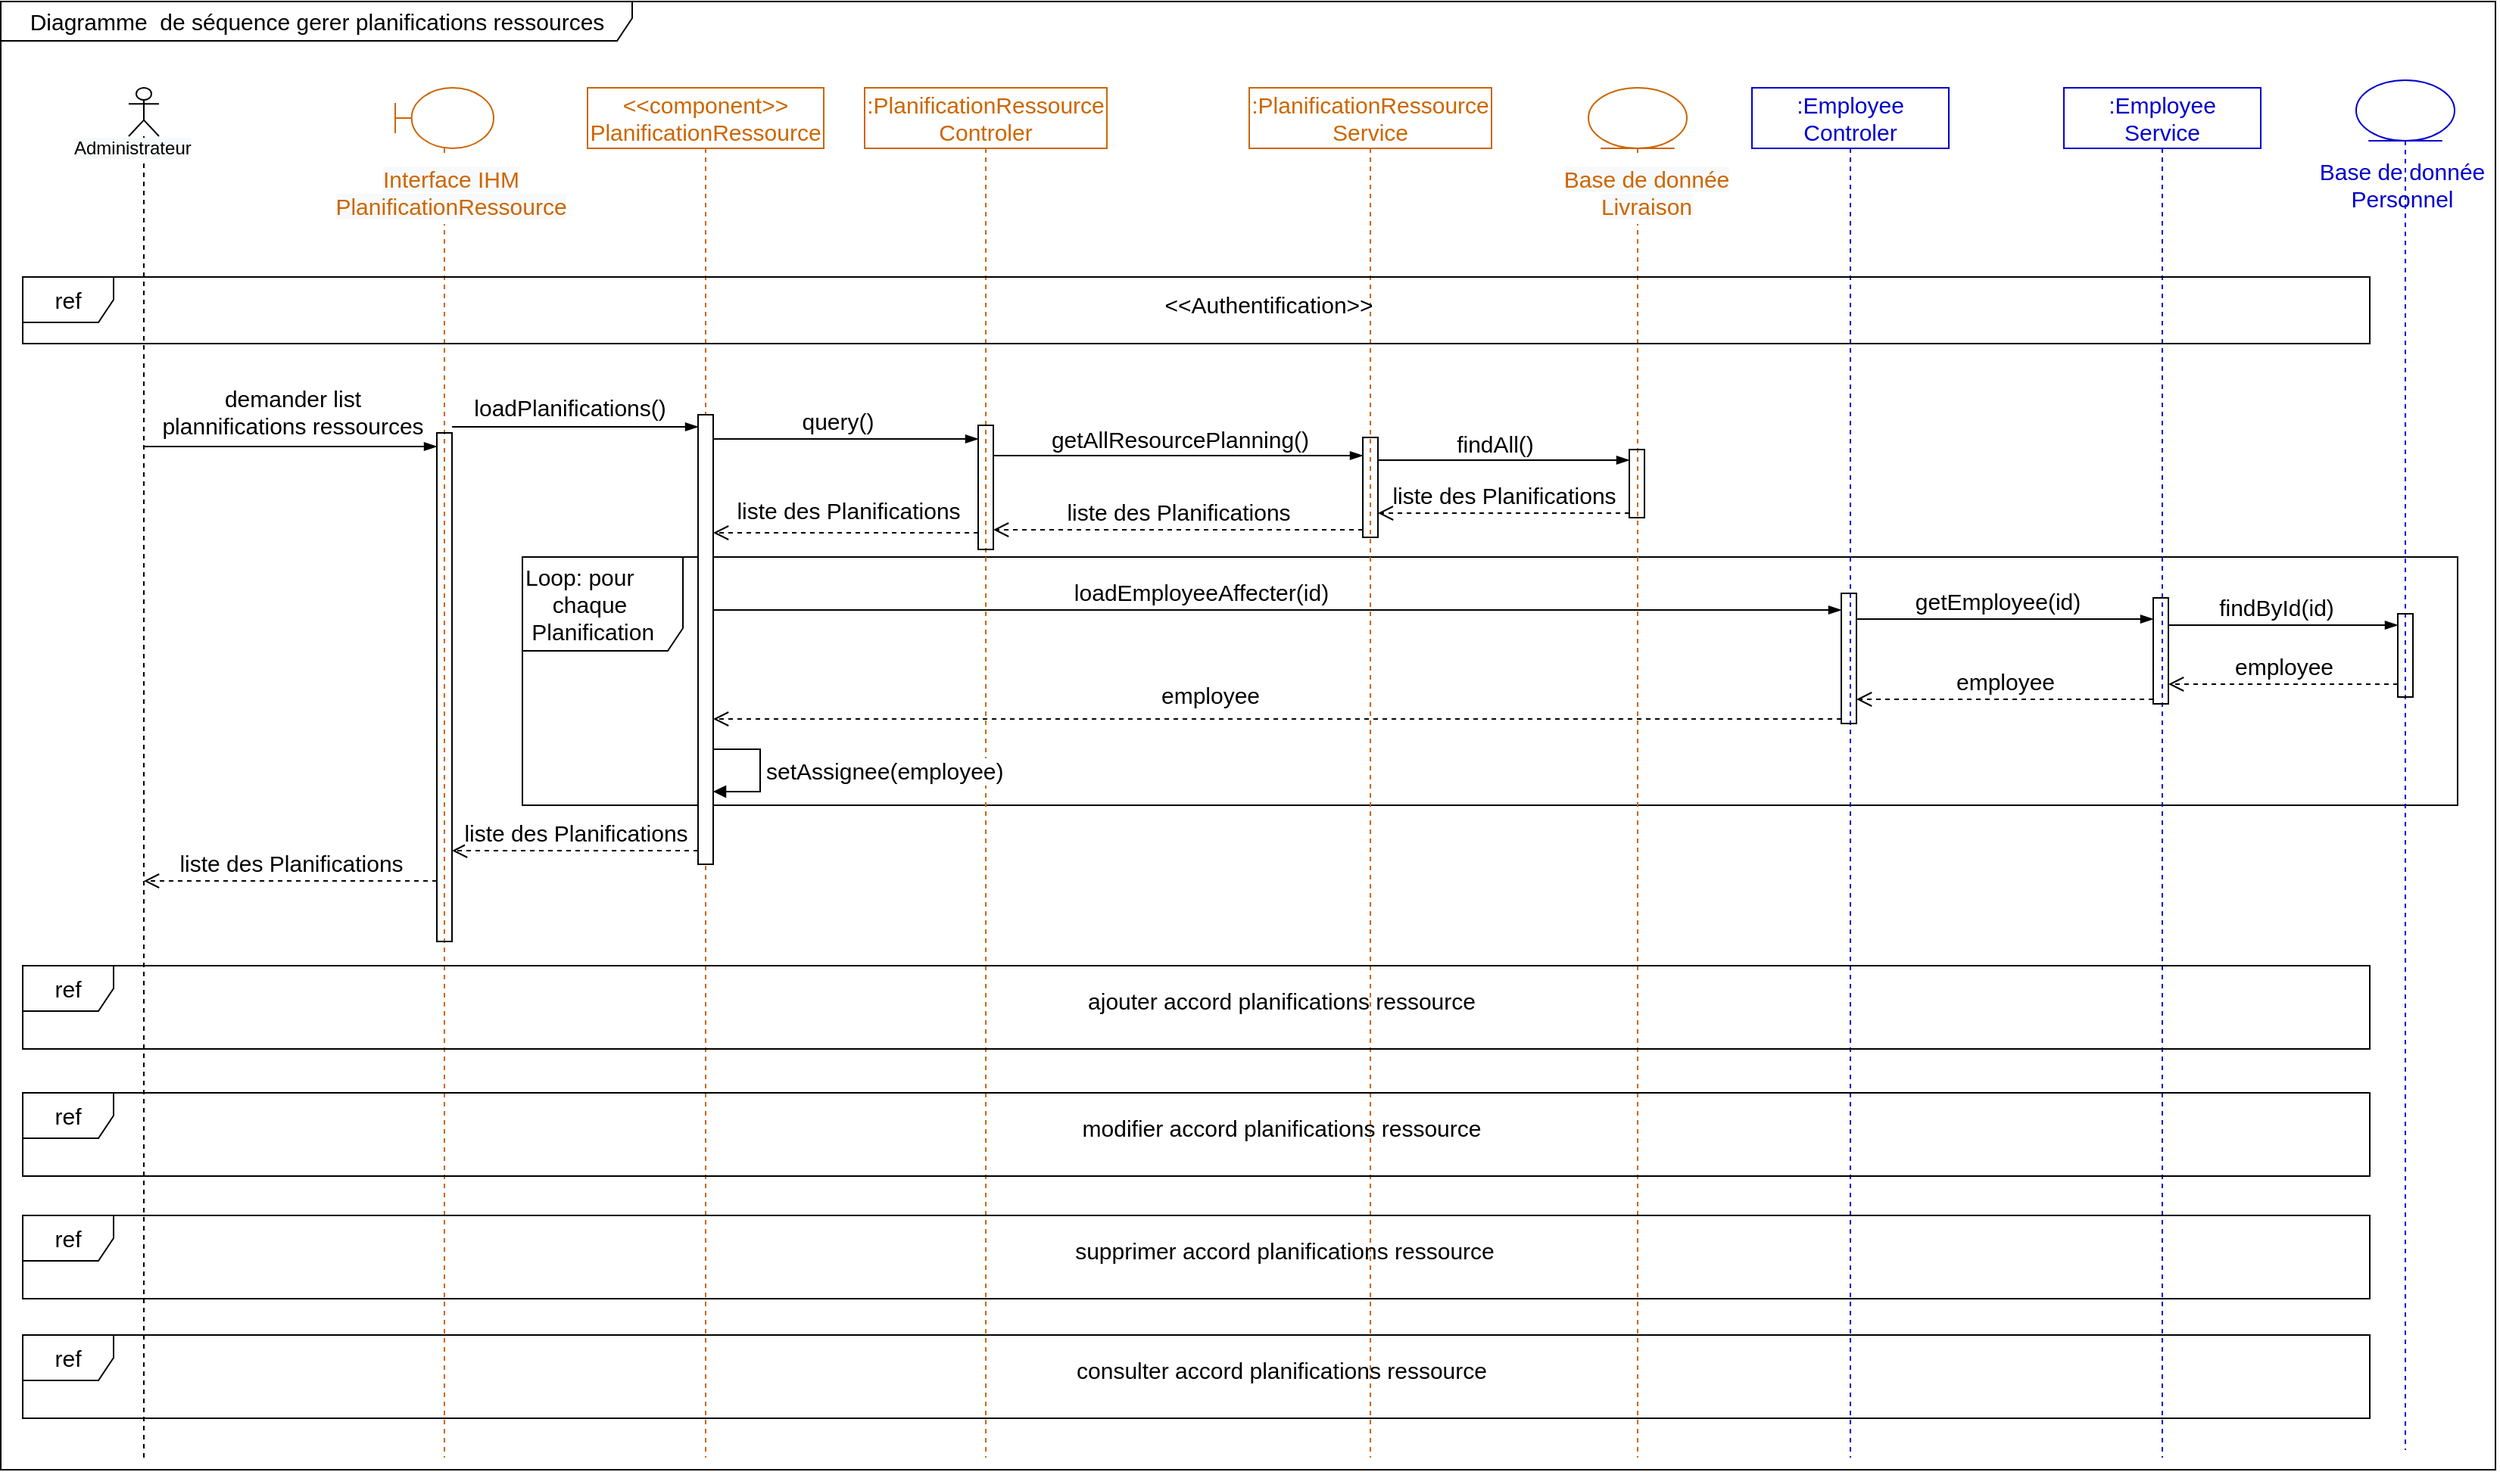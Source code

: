 <mxfile version="20.2.5" type="github" pages="2">
  <diagram id="3SxvyzHWOu3bx5kg2VzB" name="Page-1">
    <mxGraphModel dx="1258" dy="645" grid="0" gridSize="10" guides="1" tooltips="1" connect="1" arrows="1" fold="1" page="1" pageScale="1" pageWidth="827" pageHeight="1169" math="0" shadow="0">
      <root>
        <mxCell id="0" />
        <mxCell id="1" parent="0" />
        <mxCell id="Jbk_3I9PqYl-XFh4dzE7-42" value="Loop: pour &lt;br&gt;&lt;div style=&quot;text-align: center;&quot;&gt;&lt;span style=&quot;background-color: initial;&quot;&gt;chaque&lt;/span&gt;&lt;/div&gt;&amp;nbsp;&lt;span style=&quot;text-align: center;&quot;&gt;Planification&lt;/span&gt;" style="shape=umlFrame;whiteSpace=wrap;html=1;rounded=0;shadow=0;glass=0;sketch=0;fontSize=15;fillColor=none;width=106;height=62;align=left;labelBackgroundColor=none;" vertex="1" parent="1">
          <mxGeometry x="349" y="375" width="1278" height="164" as="geometry" />
        </mxCell>
        <mxCell id="Jbk_3I9PqYl-XFh4dzE7-1" value="Diagramme&amp;nbsp; de séquence gerer planifications ressources" style="shape=umlFrame;whiteSpace=wrap;html=1;rounded=0;shadow=0;glass=0;sketch=0;fontSize=15;fillColor=none;width=417;height=26;" vertex="1" parent="1">
          <mxGeometry x="4.5" y="8" width="1647.5" height="970" as="geometry" />
        </mxCell>
        <mxCell id="Jbk_3I9PqYl-XFh4dzE7-2" value=":PlanificationRessource&lt;br&gt;Controler" style="shape=umlLifeline;perimeter=lifelinePerimeter;whiteSpace=wrap;html=1;container=1;collapsible=0;recursiveResize=0;outlineConnect=0;rounded=0;shadow=0;glass=0;sketch=0;fillColor=none;fontSize=15;fontColor=#CC6600;strokeColor=#CC6600;" vertex="1" parent="1">
          <mxGeometry x="575" y="65" width="160" height="905" as="geometry" />
        </mxCell>
        <mxCell id="Jbk_3I9PqYl-XFh4dzE7-3" value="" style="html=1;points=[];perimeter=orthogonalPerimeter;rounded=0;shadow=0;glass=0;sketch=0;fontSize=15;fillColor=none;" vertex="1" parent="Jbk_3I9PqYl-XFh4dzE7-2">
          <mxGeometry x="75" y="223" width="10" height="82" as="geometry" />
        </mxCell>
        <mxCell id="Jbk_3I9PqYl-XFh4dzE7-4" value="" style="shape=umlLifeline;participant=umlActor;perimeter=lifelinePerimeter;whiteSpace=wrap;html=1;container=1;collapsible=0;recursiveResize=0;verticalAlign=top;spacingTop=36;outlineConnect=0;fillColor=none;size=32;sketch=0;shadow=0;rounded=0;glass=0;" vertex="1" parent="1">
          <mxGeometry x="89" y="65" width="20" height="905" as="geometry" />
        </mxCell>
        <mxCell id="Jbk_3I9PqYl-XFh4dzE7-5" value="&lt;span style=&quot;color: rgb(0, 0, 0); font-family: Helvetica; font-size: 12px; font-style: normal; font-variant-ligatures: normal; font-variant-caps: normal; font-weight: 400; letter-spacing: normal; orphans: 2; text-align: center; text-indent: 0px; text-transform: none; widows: 2; word-spacing: 0px; -webkit-text-stroke-width: 0px; background-color: rgb(248, 249, 250); text-decoration-thickness: initial; text-decoration-style: initial; text-decoration-color: initial; float: none; display: inline !important;&quot;&gt;Administrateur&lt;/span&gt;" style="text;whiteSpace=wrap;html=1;" vertex="1" parent="1">
          <mxGeometry x="51" y="91" width="105" height="36" as="geometry" />
        </mxCell>
        <mxCell id="Jbk_3I9PqYl-XFh4dzE7-6" value=":PlanificationRessource&lt;br&gt;Service" style="shape=umlLifeline;perimeter=lifelinePerimeter;whiteSpace=wrap;html=1;container=1;collapsible=0;recursiveResize=0;outlineConnect=0;rounded=0;shadow=0;glass=0;sketch=0;fillColor=none;fontSize=15;fontColor=#CC6600;strokeColor=#CC6600;" vertex="1" parent="1">
          <mxGeometry x="829" y="65" width="160" height="905" as="geometry" />
        </mxCell>
        <mxCell id="Jbk_3I9PqYl-XFh4dzE7-7" value="" style="html=1;points=[];perimeter=orthogonalPerimeter;rounded=0;shadow=0;glass=0;sketch=0;fontSize=15;fillColor=none;" vertex="1" parent="Jbk_3I9PqYl-XFh4dzE7-6">
          <mxGeometry x="75" y="231" width="10" height="66" as="geometry" />
        </mxCell>
        <mxCell id="Jbk_3I9PqYl-XFh4dzE7-8" value="" style="shape=umlLifeline;participant=umlEntity;perimeter=lifelinePerimeter;whiteSpace=wrap;html=1;container=1;collapsible=0;recursiveResize=0;verticalAlign=top;spacingTop=36;outlineConnect=0;rounded=0;shadow=0;glass=0;sketch=0;fontSize=15;fillColor=none;fontColor=#CC6600;strokeColor=#CC6600;" vertex="1" parent="1">
          <mxGeometry x="1053" y="65" width="65" height="905" as="geometry" />
        </mxCell>
        <mxCell id="Jbk_3I9PqYl-XFh4dzE7-9" value="" style="html=1;points=[];perimeter=orthogonalPerimeter;rounded=0;shadow=0;glass=0;sketch=0;fontSize=15;fillColor=none;" vertex="1" parent="Jbk_3I9PqYl-XFh4dzE7-8">
          <mxGeometry x="27" y="239" width="10" height="45" as="geometry" />
        </mxCell>
        <mxCell id="Jbk_3I9PqYl-XFh4dzE7-10" value="&lt;span style=&quot;font-family: Helvetica; font-size: 15px; font-style: normal; font-variant-ligatures: normal; font-variant-caps: normal; font-weight: 400; letter-spacing: normal; orphans: 2; text-indent: 0px; text-transform: none; widows: 2; word-spacing: 0px; -webkit-text-stroke-width: 0px; background-color: rgb(248, 249, 250); text-decoration-thickness: initial; text-decoration-style: initial; text-decoration-color: initial; float: none; display: inline !important;&quot;&gt;Base de donnée&lt;br&gt;Livraison&lt;br&gt;&lt;/span&gt;" style="text;whiteSpace=wrap;html=1;fontSize=15;align=center;fillColor=default;fontColor=#CC6600;" vertex="1" parent="Jbk_3I9PqYl-XFh4dzE7-8">
          <mxGeometry x="-21" y="45" width="119" height="45" as="geometry" />
        </mxCell>
        <mxCell id="Jbk_3I9PqYl-XFh4dzE7-11" value="" style="shape=umlLifeline;participant=umlBoundary;perimeter=lifelinePerimeter;whiteSpace=wrap;html=1;container=1;collapsible=0;recursiveResize=0;verticalAlign=top;spacingTop=36;outlineConnect=0;rounded=0;shadow=0;glass=0;sketch=0;fontSize=15;fillColor=none;fontColor=#CC6600;strokeColor=#CC6600;" vertex="1" parent="1">
          <mxGeometry x="265" y="65" width="65" height="905" as="geometry" />
        </mxCell>
        <mxCell id="Jbk_3I9PqYl-XFh4dzE7-12" value="&lt;span style=&quot;font-family: Helvetica; font-size: 15px; font-style: normal; font-variant-ligatures: normal; font-variant-caps: normal; font-weight: 400; letter-spacing: normal; orphans: 2; text-indent: 0px; text-transform: none; widows: 2; word-spacing: 0px; -webkit-text-stroke-width: 0px; background-color: rgb(248, 249, 250); text-decoration-thickness: initial; text-decoration-style: initial; text-decoration-color: initial; float: none; display: inline !important;&quot;&gt;Interface IHM&lt;/span&gt;&lt;br style=&quot;font-family: Helvetica; font-size: 15px; font-style: normal; font-variant-ligatures: normal; font-variant-caps: normal; font-weight: 400; letter-spacing: normal; orphans: 2; text-indent: 0px; text-transform: none; widows: 2; word-spacing: 0px; -webkit-text-stroke-width: 0px; background-color: rgb(248, 249, 250); text-decoration-thickness: initial; text-decoration-style: initial; text-decoration-color: initial;&quot;&gt;&lt;span style=&quot;font-family: Helvetica; font-size: 15px; font-style: normal; font-variant-ligatures: normal; font-variant-caps: normal; font-weight: 400; letter-spacing: normal; orphans: 2; text-indent: 0px; text-transform: none; widows: 2; word-spacing: 0px; -webkit-text-stroke-width: 0px; background-color: rgb(248, 249, 250); text-decoration-thickness: initial; text-decoration-style: initial; text-decoration-color: initial; float: none; display: inline !important;&quot;&gt;PlanificationRessource&lt;/span&gt;" style="text;whiteSpace=wrap;html=1;fontSize=15;align=center;fillColor=default;fontColor=#CC6600;" vertex="1" parent="Jbk_3I9PqYl-XFh4dzE7-11">
          <mxGeometry x="-24" y="45" width="122" height="45" as="geometry" />
        </mxCell>
        <mxCell id="Jbk_3I9PqYl-XFh4dzE7-13" value="" style="html=1;points=[];perimeter=orthogonalPerimeter;rounded=0;shadow=0;glass=0;sketch=0;fontSize=15;fillColor=none;" vertex="1" parent="Jbk_3I9PqYl-XFh4dzE7-11">
          <mxGeometry x="27.5" y="228" width="10" height="336" as="geometry" />
        </mxCell>
        <mxCell id="Jbk_3I9PqYl-XFh4dzE7-14" value=":Employee&lt;br&gt;Controler" style="shape=umlLifeline;perimeter=lifelinePerimeter;whiteSpace=wrap;html=1;container=1;collapsible=0;recursiveResize=0;outlineConnect=0;rounded=0;shadow=0;glass=0;sketch=0;fillColor=none;fontSize=15;strokeColor=#0000CC;fontColor=#0000CC;" vertex="1" parent="1">
          <mxGeometry x="1161" y="65" width="130" height="905" as="geometry" />
        </mxCell>
        <mxCell id="Jbk_3I9PqYl-XFh4dzE7-15" value="" style="html=1;points=[];perimeter=orthogonalPerimeter;rounded=0;shadow=0;glass=0;sketch=0;fontSize=15;fillColor=none;" vertex="1" parent="Jbk_3I9PqYl-XFh4dzE7-14">
          <mxGeometry x="59" y="334" width="10" height="86" as="geometry" />
        </mxCell>
        <mxCell id="Jbk_3I9PqYl-XFh4dzE7-16" value="" style="shape=umlLifeline;participant=umlEntity;perimeter=lifelinePerimeter;whiteSpace=wrap;html=1;container=1;collapsible=0;recursiveResize=0;verticalAlign=top;spacingTop=36;outlineConnect=0;rounded=0;shadow=0;glass=0;sketch=0;fontSize=15;fillColor=none;strokeColor=#0000CC;" vertex="1" parent="1">
          <mxGeometry x="1560" y="60" width="65" height="905" as="geometry" />
        </mxCell>
        <mxCell id="Jbk_3I9PqYl-XFh4dzE7-17" value="Base de donnée&lt;br&gt;Personnel" style="text;whiteSpace=wrap;html=1;fontSize=15;align=center;fillColor=none;fontColor=#0000CC;labelBackgroundColor=none;" vertex="1" parent="Jbk_3I9PqYl-XFh4dzE7-16">
          <mxGeometry x="-33" y="45" width="127" height="48" as="geometry" />
        </mxCell>
        <mxCell id="Jbk_3I9PqYl-XFh4dzE7-18" value="" style="html=1;points=[];perimeter=orthogonalPerimeter;rounded=0;shadow=0;glass=0;sketch=0;fontSize=15;fillColor=none;" vertex="1" parent="Jbk_3I9PqYl-XFh4dzE7-16">
          <mxGeometry x="27.5" y="352.5" width="10" height="55" as="geometry" />
        </mxCell>
        <mxCell id="Jbk_3I9PqYl-XFh4dzE7-19" value=":Employee&lt;br&gt;Service" style="shape=umlLifeline;perimeter=lifelinePerimeter;whiteSpace=wrap;html=1;container=1;collapsible=0;recursiveResize=0;outlineConnect=0;rounded=0;shadow=0;glass=0;sketch=0;fillColor=none;fontSize=15;strokeColor=#0000CC;fontColor=#0000CC;" vertex="1" parent="1">
          <mxGeometry x="1367" y="65" width="130" height="905" as="geometry" />
        </mxCell>
        <mxCell id="Jbk_3I9PqYl-XFh4dzE7-20" value="" style="html=1;points=[];perimeter=orthogonalPerimeter;rounded=0;shadow=0;glass=0;sketch=0;fontSize=15;fillColor=none;" vertex="1" parent="Jbk_3I9PqYl-XFh4dzE7-19">
          <mxGeometry x="59" y="337" width="10" height="70" as="geometry" />
        </mxCell>
        <mxCell id="Jbk_3I9PqYl-XFh4dzE7-21" value="" style="edgeStyle=elbowEdgeStyle;fontSize=12;html=1;endArrow=blockThin;endFill=1;rounded=0;" edge="1" parent="1" source="Jbk_3I9PqYl-XFh4dzE7-4" target="Jbk_3I9PqYl-XFh4dzE7-13">
          <mxGeometry width="160" relative="1" as="geometry">
            <mxPoint x="102" y="300" as="sourcePoint" />
            <mxPoint x="240.18" y="302.0" as="targetPoint" />
            <Array as="points">
              <mxPoint x="171.68" y="302" />
              <mxPoint x="152.68" y="275" />
            </Array>
          </mxGeometry>
        </mxCell>
        <mxCell id="Jbk_3I9PqYl-XFh4dzE7-22" value="demander list &lt;br&gt;plannifications ressources" style="edgeLabel;html=1;align=center;verticalAlign=middle;resizable=0;points=[];fontSize=15;" vertex="1" connectable="0" parent="Jbk_3I9PqYl-XFh4dzE7-21">
          <mxGeometry x="-0.395" relative="1" as="geometry">
            <mxPoint x="39" y="-23" as="offset" />
          </mxGeometry>
        </mxCell>
        <mxCell id="Jbk_3I9PqYl-XFh4dzE7-23" value="" style="edgeStyle=elbowEdgeStyle;fontSize=12;html=1;endArrow=blockThin;endFill=1;rounded=0;" edge="1" parent="1" source="Jbk_3I9PqYl-XFh4dzE7-44" target="Jbk_3I9PqYl-XFh4dzE7-3">
          <mxGeometry width="160" relative="1" as="geometry">
            <mxPoint x="566" y="237" as="sourcePoint" />
            <mxPoint x="671" y="443" as="targetPoint" />
            <Array as="points">
              <mxPoint x="595" y="297" />
              <mxPoint x="478" y="291" />
              <mxPoint x="460" y="304" />
            </Array>
          </mxGeometry>
        </mxCell>
        <mxCell id="Jbk_3I9PqYl-XFh4dzE7-24" value="query()" style="edgeLabel;html=1;align=center;verticalAlign=middle;resizable=0;points=[];fontSize=15;" vertex="1" connectable="0" parent="Jbk_3I9PqYl-XFh4dzE7-23">
          <mxGeometry x="-0.219" y="3" relative="1" as="geometry">
            <mxPoint x="13" y="-9" as="offset" />
          </mxGeometry>
        </mxCell>
        <mxCell id="Jbk_3I9PqYl-XFh4dzE7-25" value="" style="edgeStyle=elbowEdgeStyle;fontSize=12;html=1;endArrow=blockThin;endFill=1;rounded=0;" edge="1" parent="1" source="Jbk_3I9PqYl-XFh4dzE7-3" target="Jbk_3I9PqYl-XFh4dzE7-7">
          <mxGeometry width="160" relative="1" as="geometry">
            <mxPoint x="428" y="355" as="sourcePoint" />
            <mxPoint x="588" y="355" as="targetPoint" />
            <Array as="points">
              <mxPoint x="787" y="308" />
              <mxPoint x="636" y="293" />
              <mxPoint x="561" y="322" />
            </Array>
          </mxGeometry>
        </mxCell>
        <mxCell id="Jbk_3I9PqYl-XFh4dzE7-26" value="getAllResourcePlanning()" style="edgeLabel;html=1;align=center;verticalAlign=middle;resizable=0;points=[];fontSize=15;" vertex="1" connectable="0" parent="Jbk_3I9PqYl-XFh4dzE7-25">
          <mxGeometry x="0.124" relative="1" as="geometry">
            <mxPoint x="-14" y="-11" as="offset" />
          </mxGeometry>
        </mxCell>
        <mxCell id="Jbk_3I9PqYl-XFh4dzE7-27" value="" style="edgeStyle=elbowEdgeStyle;fontSize=12;html=1;endArrow=blockThin;endFill=1;rounded=0;" edge="1" parent="1" source="Jbk_3I9PqYl-XFh4dzE7-7" target="Jbk_3I9PqYl-XFh4dzE7-9">
          <mxGeometry width="160" relative="1" as="geometry">
            <mxPoint x="508" y="355" as="sourcePoint" />
            <mxPoint x="668" y="355" as="targetPoint" />
            <Array as="points">
              <mxPoint x="935" y="311" />
              <mxPoint x="903" y="313" />
              <mxPoint x="800" y="318" />
            </Array>
          </mxGeometry>
        </mxCell>
        <mxCell id="Jbk_3I9PqYl-XFh4dzE7-28" value="findAll()" style="edgeLabel;html=1;align=center;verticalAlign=middle;resizable=0;points=[];fontSize=15;" vertex="1" connectable="0" parent="Jbk_3I9PqYl-XFh4dzE7-27">
          <mxGeometry x="-0.356" y="2" relative="1" as="geometry">
            <mxPoint x="23" y="-9" as="offset" />
          </mxGeometry>
        </mxCell>
        <mxCell id="Jbk_3I9PqYl-XFh4dzE7-29" value="liste des Planifications" style="html=1;verticalAlign=bottom;endArrow=open;dashed=1;endSize=8;rounded=0;fontSize=15;" edge="1" parent="1" source="Jbk_3I9PqYl-XFh4dzE7-9" target="Jbk_3I9PqYl-XFh4dzE7-7">
          <mxGeometry relative="1" as="geometry">
            <mxPoint x="840" y="342" as="sourcePoint" />
            <mxPoint x="702" y="342" as="targetPoint" />
            <Array as="points">
              <mxPoint x="982" y="346" />
            </Array>
          </mxGeometry>
        </mxCell>
        <mxCell id="Jbk_3I9PqYl-XFh4dzE7-30" value="liste des Planifications" style="html=1;verticalAlign=bottom;endArrow=open;dashed=1;endSize=8;rounded=0;fontSize=15;" edge="1" parent="1" source="Jbk_3I9PqYl-XFh4dzE7-7" target="Jbk_3I9PqYl-XFh4dzE7-3">
          <mxGeometry relative="1" as="geometry">
            <mxPoint x="692" y="347" as="sourcePoint" />
            <mxPoint x="511" y="347" as="targetPoint" />
            <Array as="points">
              <mxPoint x="792" y="357" />
            </Array>
          </mxGeometry>
        </mxCell>
        <mxCell id="Jbk_3I9PqYl-XFh4dzE7-31" value="liste des Planifications" style="html=1;verticalAlign=bottom;endArrow=open;dashed=1;endSize=8;rounded=0;fontSize=15;" edge="1" parent="1" source="Jbk_3I9PqYl-XFh4dzE7-3" target="Jbk_3I9PqYl-XFh4dzE7-44">
          <mxGeometry x="-0.019" y="-3" relative="1" as="geometry">
            <mxPoint x="513" y="359" as="sourcePoint" />
            <mxPoint x="332" y="359" as="targetPoint" />
            <Array as="points">
              <mxPoint x="480" y="359" />
            </Array>
            <mxPoint as="offset" />
          </mxGeometry>
        </mxCell>
        <mxCell id="Jbk_3I9PqYl-XFh4dzE7-32" value="" style="edgeStyle=elbowEdgeStyle;fontSize=12;html=1;endArrow=blockThin;endFill=1;rounded=0;" edge="1" parent="1" source="Jbk_3I9PqYl-XFh4dzE7-44" target="Jbk_3I9PqYl-XFh4dzE7-15">
          <mxGeometry width="160" relative="1" as="geometry">
            <mxPoint x="346" y="410" as="sourcePoint" />
            <mxPoint x="1019.5" y="410" as="targetPoint" />
            <Array as="points">
              <mxPoint x="907" y="410" />
            </Array>
          </mxGeometry>
        </mxCell>
        <mxCell id="Jbk_3I9PqYl-XFh4dzE7-33" value="loadEmployeeAffecter(id)" style="edgeLabel;html=1;align=center;verticalAlign=middle;resizable=0;points=[];fontSize=15;" vertex="1" connectable="0" parent="Jbk_3I9PqYl-XFh4dzE7-32">
          <mxGeometry x="-0.256" y="-3" relative="1" as="geometry">
            <mxPoint x="45" y="-15" as="offset" />
          </mxGeometry>
        </mxCell>
        <mxCell id="Jbk_3I9PqYl-XFh4dzE7-34" value="" style="fontSize=12;html=1;endArrow=blockThin;endFill=1;rounded=0;" edge="1" parent="1" source="Jbk_3I9PqYl-XFh4dzE7-15" target="Jbk_3I9PqYl-XFh4dzE7-20">
          <mxGeometry width="160" relative="1" as="geometry">
            <mxPoint x="951" y="389" as="sourcePoint" />
            <mxPoint x="1111" y="389" as="targetPoint" />
            <Array as="points">
              <mxPoint x="1297" y="416" />
            </Array>
          </mxGeometry>
        </mxCell>
        <mxCell id="Jbk_3I9PqYl-XFh4dzE7-35" value="getEmployee(id)" style="edgeLabel;html=1;align=center;verticalAlign=middle;resizable=0;points=[];fontSize=15;" vertex="1" connectable="0" parent="Jbk_3I9PqYl-XFh4dzE7-34">
          <mxGeometry x="-0.254" y="1" relative="1" as="geometry">
            <mxPoint x="20" y="-11" as="offset" />
          </mxGeometry>
        </mxCell>
        <mxCell id="Jbk_3I9PqYl-XFh4dzE7-36" value="" style="edgeStyle=elbowEdgeStyle;fontSize=12;html=1;endArrow=blockThin;endFill=1;rounded=0;" edge="1" parent="1" source="Jbk_3I9PqYl-XFh4dzE7-20" target="Jbk_3I9PqYl-XFh4dzE7-18">
          <mxGeometry width="160" relative="1" as="geometry">
            <mxPoint x="1099" y="396" as="sourcePoint" />
            <mxPoint x="1259" y="396" as="targetPoint" />
            <Array as="points">
              <mxPoint x="1476" y="420" />
              <mxPoint x="1368" y="409" />
            </Array>
          </mxGeometry>
        </mxCell>
        <mxCell id="Jbk_3I9PqYl-XFh4dzE7-37" value="findById(id)" style="edgeLabel;html=1;align=center;verticalAlign=middle;resizable=0;points=[];fontSize=15;" vertex="1" connectable="0" parent="Jbk_3I9PqYl-XFh4dzE7-36">
          <mxGeometry x="-0.269" y="1" relative="1" as="geometry">
            <mxPoint x="15" y="-11" as="offset" />
          </mxGeometry>
        </mxCell>
        <mxCell id="Jbk_3I9PqYl-XFh4dzE7-38" value="employee" style="html=1;verticalAlign=bottom;endArrow=open;dashed=1;endSize=8;rounded=0;fontSize=15;" edge="1" parent="1" source="Jbk_3I9PqYl-XFh4dzE7-18" target="Jbk_3I9PqYl-XFh4dzE7-20">
          <mxGeometry relative="1" as="geometry">
            <mxPoint x="1545" y="460" as="sourcePoint" />
            <mxPoint x="1255" y="462" as="targetPoint" />
            <Array as="points">
              <mxPoint x="1483" y="459" />
            </Array>
          </mxGeometry>
        </mxCell>
        <mxCell id="Jbk_3I9PqYl-XFh4dzE7-39" value="employee" style="html=1;verticalAlign=bottom;endArrow=open;dashed=1;endSize=8;rounded=0;fontSize=15;" edge="1" parent="1" source="Jbk_3I9PqYl-XFh4dzE7-20" target="Jbk_3I9PqYl-XFh4dzE7-15">
          <mxGeometry relative="1" as="geometry">
            <mxPoint x="1192" y="471" as="sourcePoint" />
            <mxPoint x="1025" y="471" as="targetPoint" />
            <Array as="points">
              <mxPoint x="1271" y="469" />
            </Array>
          </mxGeometry>
        </mxCell>
        <mxCell id="Jbk_3I9PqYl-XFh4dzE7-40" value="employee" style="html=1;verticalAlign=bottom;endArrow=open;dashed=1;endSize=8;rounded=0;fontSize=15;startArrow=none;" edge="1" parent="1" source="Jbk_3I9PqYl-XFh4dzE7-15" target="Jbk_3I9PqYl-XFh4dzE7-44">
          <mxGeometry x="0.121" y="-4" relative="1" as="geometry">
            <mxPoint x="1015" y="481.0" as="sourcePoint" />
            <mxPoint x="346" y="396.509" as="targetPoint" />
            <Array as="points">
              <mxPoint x="998" y="482" />
            </Array>
            <mxPoint as="offset" />
          </mxGeometry>
        </mxCell>
        <mxCell id="Jbk_3I9PqYl-XFh4dzE7-41" value="liste des Planifications" style="html=1;verticalAlign=bottom;endArrow=open;dashed=1;endSize=8;rounded=0;fontSize=15;" edge="1" parent="1" source="Jbk_3I9PqYl-XFh4dzE7-13" target="Jbk_3I9PqYl-XFh4dzE7-4">
          <mxGeometry relative="1" as="geometry">
            <mxPoint x="237.5" y="577" as="sourcePoint" />
            <mxPoint x="98.324" y="577" as="targetPoint" />
            <Array as="points">
              <mxPoint x="196" y="589" />
            </Array>
          </mxGeometry>
        </mxCell>
        <mxCell id="Jbk_3I9PqYl-XFh4dzE7-43" value="&amp;lt;&amp;lt;component&amp;gt;&amp;gt;&lt;br&gt;PlanificationRessource" style="shape=umlLifeline;perimeter=lifelinePerimeter;whiteSpace=wrap;html=1;container=1;collapsible=0;recursiveResize=0;outlineConnect=0;rounded=0;shadow=0;glass=0;sketch=0;fillColor=none;fontSize=15;fontColor=#CC6600;strokeColor=#CC6600;" vertex="1" parent="1">
          <mxGeometry x="392" y="65" width="156" height="905" as="geometry" />
        </mxCell>
        <mxCell id="Jbk_3I9PqYl-XFh4dzE7-44" value="" style="html=1;points=[];perimeter=orthogonalPerimeter;" vertex="1" parent="Jbk_3I9PqYl-XFh4dzE7-43">
          <mxGeometry x="73" y="216" width="10" height="297" as="geometry" />
        </mxCell>
        <mxCell id="Jbk_3I9PqYl-XFh4dzE7-45" value="setAssignee(employee)" style="edgeStyle=orthogonalEdgeStyle;html=1;align=left;spacingLeft=2;endArrow=block;rounded=0;fontSize=15;" edge="1" parent="Jbk_3I9PqYl-XFh4dzE7-43" source="Jbk_3I9PqYl-XFh4dzE7-44" target="Jbk_3I9PqYl-XFh4dzE7-44">
          <mxGeometry relative="1" as="geometry">
            <mxPoint x="-59" y="421" as="sourcePoint" />
            <Array as="points">
              <mxPoint x="114" y="437" />
              <mxPoint x="114" y="465" />
            </Array>
            <mxPoint x="-46" y="452" as="targetPoint" />
          </mxGeometry>
        </mxCell>
        <mxCell id="Jbk_3I9PqYl-XFh4dzE7-46" value="" style="fontSize=12;html=1;endArrow=blockThin;endFill=1;rounded=0;" edge="1" parent="1" target="Jbk_3I9PqYl-XFh4dzE7-44">
          <mxGeometry width="160" relative="1" as="geometry">
            <mxPoint x="302.5" y="289" as="sourcePoint" />
            <mxPoint x="633" y="417" as="targetPoint" />
            <Array as="points">
              <mxPoint x="416" y="289" />
            </Array>
          </mxGeometry>
        </mxCell>
        <mxCell id="Jbk_3I9PqYl-XFh4dzE7-47" value="loadPlanifications()" style="edgeLabel;html=1;align=center;verticalAlign=middle;resizable=0;points=[];fontSize=15;" vertex="1" connectable="0" parent="Jbk_3I9PqYl-XFh4dzE7-46">
          <mxGeometry x="-0.006" y="-3" relative="1" as="geometry">
            <mxPoint x="-4" y="-16" as="offset" />
          </mxGeometry>
        </mxCell>
        <mxCell id="Jbk_3I9PqYl-XFh4dzE7-48" value="&lt;span style=&quot;font-size: 15px;&quot;&gt;liste des Planifications&lt;/span&gt;" style="html=1;verticalAlign=bottom;endArrow=open;dashed=1;endSize=8;rounded=0;" edge="1" parent="1" source="Jbk_3I9PqYl-XFh4dzE7-44" target="Jbk_3I9PqYl-XFh4dzE7-13">
          <mxGeometry relative="1" as="geometry">
            <mxPoint x="552" y="479" as="sourcePoint" />
            <mxPoint x="302.5" y="565.0" as="targetPoint" />
            <Array as="points">
              <mxPoint x="405" y="569" />
            </Array>
          </mxGeometry>
        </mxCell>
        <mxCell id="Jbk_3I9PqYl-XFh4dzE7-49" value="ref" style="shape=umlFrame;whiteSpace=wrap;html=1;labelBackgroundColor=none;fontSize=15;" vertex="1" parent="1">
          <mxGeometry x="19" y="190" width="1550" height="44" as="geometry" />
        </mxCell>
        <mxCell id="Jbk_3I9PqYl-XFh4dzE7-50" value="&amp;lt;&amp;lt;Authentification&amp;gt;&amp;gt;" style="text;html=1;strokeColor=none;fillColor=none;align=center;verticalAlign=middle;whiteSpace=wrap;rounded=0;labelBackgroundColor=none;fontSize=15;fontColor=#000000;" vertex="1" parent="1">
          <mxGeometry x="812" y="193" width="60" height="30" as="geometry" />
        </mxCell>
        <mxCell id="Jbk_3I9PqYl-XFh4dzE7-51" value="ref" style="shape=umlFrame;whiteSpace=wrap;html=1;labelBackgroundColor=none;fontSize=15;" vertex="1" parent="1">
          <mxGeometry x="19" y="645" width="1550" height="55" as="geometry" />
        </mxCell>
        <mxCell id="Jbk_3I9PqYl-XFh4dzE7-52" value="ajouter accord planifications ressource" style="text;html=1;strokeColor=none;fillColor=none;align=center;verticalAlign=middle;whiteSpace=wrap;rounded=0;labelBackgroundColor=none;fontSize=15;fontColor=#000000;" vertex="1" parent="1">
          <mxGeometry x="709" y="653" width="283" height="30" as="geometry" />
        </mxCell>
        <mxCell id="Jbk_3I9PqYl-XFh4dzE7-53" value="ref" style="shape=umlFrame;whiteSpace=wrap;html=1;labelBackgroundColor=none;fontSize=15;" vertex="1" parent="1">
          <mxGeometry x="19" y="729" width="1550" height="55" as="geometry" />
        </mxCell>
        <mxCell id="Jbk_3I9PqYl-XFh4dzE7-54" value="modifier accord planifications ressource" style="text;html=1;strokeColor=none;fillColor=none;align=center;verticalAlign=middle;whiteSpace=wrap;rounded=0;labelBackgroundColor=none;fontSize=15;fontColor=#000000;" vertex="1" parent="1">
          <mxGeometry x="709" y="737" width="283" height="30" as="geometry" />
        </mxCell>
        <mxCell id="Jbk_3I9PqYl-XFh4dzE7-55" value="ref" style="shape=umlFrame;whiteSpace=wrap;html=1;labelBackgroundColor=none;fontSize=15;" vertex="1" parent="1">
          <mxGeometry x="19" y="810" width="1550" height="55" as="geometry" />
        </mxCell>
        <mxCell id="Jbk_3I9PqYl-XFh4dzE7-56" value="supprimer accord planifications ressource" style="text;html=1;strokeColor=none;fillColor=none;align=center;verticalAlign=middle;whiteSpace=wrap;rounded=0;labelBackgroundColor=none;fontSize=15;fontColor=#000000;" vertex="1" parent="1">
          <mxGeometry x="710.5" y="818" width="283" height="30" as="geometry" />
        </mxCell>
        <mxCell id="Jbk_3I9PqYl-XFh4dzE7-57" value="ref" style="shape=umlFrame;whiteSpace=wrap;html=1;labelBackgroundColor=none;fontSize=15;" vertex="1" parent="1">
          <mxGeometry x="19" y="889" width="1550" height="55" as="geometry" />
        </mxCell>
        <mxCell id="Jbk_3I9PqYl-XFh4dzE7-58" value="consulter accord planifications ressource" style="text;html=1;strokeColor=none;fillColor=none;align=center;verticalAlign=middle;whiteSpace=wrap;rounded=0;labelBackgroundColor=none;fontSize=15;fontColor=#000000;" vertex="1" parent="1">
          <mxGeometry x="709" y="897" width="283" height="30" as="geometry" />
        </mxCell>
      </root>
    </mxGraphModel>
  </diagram>
  <diagram id="LGyzoe3lTRwEZ-CEwbkP" name="Page-2">
    <mxGraphModel dx="2180" dy="1117" grid="0" gridSize="10" guides="1" tooltips="1" connect="1" arrows="1" fold="1" page="1" pageScale="1" pageWidth="827" pageHeight="1169" math="0" shadow="0">
      <root>
        <mxCell id="0" />
        <mxCell id="1" parent="0" />
        <mxCell id="Ga1d0W56MX51yXKvFa1J-1" value="Diagramme&amp;nbsp; de séquence&amp;nbsp; modifier planification ressource" style="shape=umlFrame;whiteSpace=wrap;html=1;rounded=0;shadow=0;glass=0;sketch=0;fontSize=15;fillColor=none;width=417;height=26;" vertex="1" parent="1">
          <mxGeometry x="25" y="21" width="1190" height="958" as="geometry" />
        </mxCell>
        <mxCell id="Ga1d0W56MX51yXKvFa1J-41" value="ALT" style="shape=umlFrame;whiteSpace=wrap;html=1;width=45;height=30;" vertex="1" parent="1">
          <mxGeometry x="84" y="536" width="1086" height="294" as="geometry" />
        </mxCell>
        <mxCell id="Ga1d0W56MX51yXKvFa1J-2" value="&lt;font style=&quot;font-size: 15px;&quot;&gt;alt: formulaire valide&lt;/font&gt;" style="shape=umlFrame;whiteSpace=wrap;html=1;width=162;height=22;" vertex="1" parent="1">
          <mxGeometry x="58" y="306" width="384" height="103" as="geometry" />
        </mxCell>
        <mxCell id="Ga1d0W56MX51yXKvFa1J-3" value=":TimeAndMaterial&lt;br&gt;Controler" style="shape=umlLifeline;perimeter=lifelinePerimeter;whiteSpace=wrap;html=1;container=1;collapsible=0;recursiveResize=0;outlineConnect=0;rounded=0;shadow=0;glass=0;sketch=0;fillColor=none;fontSize=15;fontColor=#CC6600;strokeColor=#CC6600;" vertex="1" parent="1">
          <mxGeometry x="653" y="65" width="193" height="900" as="geometry" />
        </mxCell>
        <mxCell id="Ga1d0W56MX51yXKvFa1J-46" value="ALT" style="shape=umlFrame;whiteSpace=wrap;html=1;width=45;height=30;" vertex="1" parent="Ga1d0W56MX51yXKvFa1J-3">
          <mxGeometry x="-594.5" y="359" width="1137" height="530" as="geometry" />
        </mxCell>
        <mxCell id="Ga1d0W56MX51yXKvFa1J-4" value="" style="html=1;points=[];perimeter=orthogonalPerimeter;rounded=0;shadow=0;glass=0;sketch=0;fontSize=15;fillColor=none;" vertex="1" parent="Ga1d0W56MX51yXKvFa1J-3">
          <mxGeometry x="95.5" y="415" width="10" height="315" as="geometry" />
        </mxCell>
        <mxCell id="Ga1d0W56MX51yXKvFa1J-55" style="rounded=0;orthogonalLoop=1;jettySize=auto;html=1;fontSize=15;fontColor=#000000;strokeColor=#000000;endArrow=none;endFill=0;dashed=1;entryX=1.001;entryY=0.803;entryDx=0;entryDy=0;entryPerimeter=0;exitX=0;exitY=0.79;exitDx=0;exitDy=0;exitPerimeter=0;" edge="1" parent="Ga1d0W56MX51yXKvFa1J-3" source="Ga1d0W56MX51yXKvFa1J-46" target="Ga1d0W56MX51yXKvFa1J-46">
          <mxGeometry relative="1" as="geometry">
            <mxPoint x="-528.133" y="778" as="sourcePoint" />
            <mxPoint x="522.0" y="784.096" as="targetPoint" />
          </mxGeometry>
        </mxCell>
        <mxCell id="Ga1d0W56MX51yXKvFa1J-5" style="edgeStyle=none;rounded=0;orthogonalLoop=1;jettySize=auto;html=1;fontSize=15;fontColor=#000000;strokeColor=#000000;endArrow=none;endFill=0;dashed=1;exitX=0.001;exitY=0.556;exitDx=0;exitDy=0;exitPerimeter=0;" edge="1" parent="1" source="Ga1d0W56MX51yXKvFa1J-41">
          <mxGeometry relative="1" as="geometry">
            <Array as="points">
              <mxPoint x="238" y="700" />
            </Array>
            <mxPoint x="118.833" y="700" as="sourcePoint" />
            <mxPoint x="1170" y="700" as="targetPoint" />
          </mxGeometry>
        </mxCell>
        <mxCell id="Ga1d0W56MX51yXKvFa1J-6" value="" style="shape=umlLifeline;participant=umlActor;perimeter=lifelinePerimeter;whiteSpace=wrap;html=1;container=1;collapsible=0;recursiveResize=0;verticalAlign=top;spacingTop=36;outlineConnect=0;fillColor=none;size=32;sketch=0;shadow=0;rounded=0;glass=0;" vertex="1" parent="1">
          <mxGeometry x="110" y="65" width="20" height="900" as="geometry" />
        </mxCell>
        <mxCell id="Ga1d0W56MX51yXKvFa1J-7" value="&lt;span style=&quot;color: rgb(0, 0, 0); font-family: Helvetica; font-size: 15px; font-style: normal; font-variant-ligatures: normal; font-variant-caps: normal; font-weight: 400; letter-spacing: normal; orphans: 2; text-align: center; text-indent: 0px; text-transform: none; widows: 2; word-spacing: 0px; -webkit-text-stroke-width: 0px; background-color: rgb(248, 249, 250); text-decoration-thickness: initial; text-decoration-style: initial; text-decoration-color: initial; float: none; display: inline !important;&quot;&gt;Administrateur&lt;/span&gt;" style="text;whiteSpace=wrap;html=1;fontSize=15;" vertex="1" parent="1">
          <mxGeometry x="72" y="91" width="105" height="36" as="geometry" />
        </mxCell>
        <mxCell id="Ga1d0W56MX51yXKvFa1J-8" value=":TimeAndMaterial&lt;br&gt;Service" style="shape=umlLifeline;perimeter=lifelinePerimeter;whiteSpace=wrap;html=1;container=1;collapsible=0;recursiveResize=0;outlineConnect=0;rounded=0;shadow=0;glass=0;sketch=0;fillColor=none;fontSize=15;fontColor=#CC6600;strokeColor=#CC6600;" vertex="1" parent="1">
          <mxGeometry x="921" y="65" width="130" height="900" as="geometry" />
        </mxCell>
        <mxCell id="Ga1d0W56MX51yXKvFa1J-9" value="" style="html=1;points=[];perimeter=orthogonalPerimeter;rounded=0;shadow=0;glass=0;sketch=0;fontSize=15;fillColor=none;" vertex="1" parent="Ga1d0W56MX51yXKvFa1J-8">
          <mxGeometry x="60" y="425" width="10" height="305" as="geometry" />
        </mxCell>
        <mxCell id="Ga1d0W56MX51yXKvFa1J-10" value="" style="shape=umlLifeline;participant=umlEntity;perimeter=lifelinePerimeter;whiteSpace=wrap;html=1;container=1;collapsible=0;recursiveResize=0;verticalAlign=top;spacingTop=36;outlineConnect=0;rounded=0;shadow=0;glass=0;sketch=0;fontSize=15;fillColor=none;fontColor=#CC6600;strokeColor=#CC6600;" vertex="1" parent="1">
          <mxGeometry x="1108" y="65" width="65" height="900" as="geometry" />
        </mxCell>
        <mxCell id="Ga1d0W56MX51yXKvFa1J-11" value="" style="html=1;points=[];perimeter=orthogonalPerimeter;rounded=0;shadow=0;glass=0;sketch=0;fontSize=15;fillColor=none;" vertex="1" parent="Ga1d0W56MX51yXKvFa1J-10">
          <mxGeometry x="27.5" y="449" width="10" height="264" as="geometry" />
        </mxCell>
        <mxCell id="Ga1d0W56MX51yXKvFa1J-12" value="&lt;span style=&quot;font-family: Helvetica; font-size: 15px; font-style: normal; font-variant-ligatures: normal; font-variant-caps: normal; font-weight: 400; letter-spacing: normal; orphans: 2; text-indent: 0px; text-transform: none; widows: 2; word-spacing: 0px; -webkit-text-stroke-width: 0px; background-color: rgb(248, 249, 250); text-decoration-thickness: initial; text-decoration-style: initial; text-decoration-color: initial; float: none; display: inline !important;&quot;&gt;Base de donnée&lt;br&gt;Livraison&lt;br&gt;&lt;/span&gt;" style="text;whiteSpace=wrap;html=1;fontSize=15;align=center;fillColor=default;fontColor=#CC6600;" vertex="1" parent="Ga1d0W56MX51yXKvFa1J-10">
          <mxGeometry x="-21" y="47" width="119" height="48" as="geometry" />
        </mxCell>
        <mxCell id="Ga1d0W56MX51yXKvFa1J-13" value="" style="shape=umlLifeline;participant=umlBoundary;perimeter=lifelinePerimeter;whiteSpace=wrap;html=1;container=1;collapsible=0;recursiveResize=0;verticalAlign=top;spacingTop=36;outlineConnect=0;rounded=0;shadow=0;glass=0;sketch=0;fontSize=15;fillColor=none;fontColor=#CC6600;strokeColor=#CC6600;" vertex="1" parent="1">
          <mxGeometry x="273" y="65" width="65" height="900" as="geometry" />
        </mxCell>
        <mxCell id="Ga1d0W56MX51yXKvFa1J-14" value="&lt;span style=&quot;font-family: Helvetica; font-size: 15px; font-style: normal; font-variant-ligatures: normal; font-variant-caps: normal; font-weight: 400; letter-spacing: normal; orphans: 2; text-indent: 0px; text-transform: none; widows: 2; word-spacing: 0px; -webkit-text-stroke-width: 0px; background-color: rgb(248, 249, 250); text-decoration-thickness: initial; text-decoration-style: initial; text-decoration-color: initial; float: none; display: inline !important;&quot;&gt;Interface IHM&lt;/span&gt;&lt;br style=&quot;font-family: Helvetica; font-size: 15px; font-style: normal; font-variant-ligatures: normal; font-variant-caps: normal; font-weight: 400; letter-spacing: normal; orphans: 2; text-indent: 0px; text-transform: none; widows: 2; word-spacing: 0px; -webkit-text-stroke-width: 0px; background-color: rgb(248, 249, 250); text-decoration-thickness: initial; text-decoration-style: initial; text-decoration-color: initial;&quot;&gt;UpdatePlanificationRessource" style="text;whiteSpace=wrap;html=1;fontSize=15;align=center;fillColor=default;fontColor=#CC6600;" vertex="1" parent="Ga1d0W56MX51yXKvFa1J-13">
          <mxGeometry x="-24" y="44" width="122" height="45" as="geometry" />
        </mxCell>
        <mxCell id="Ga1d0W56MX51yXKvFa1J-15" value="" style="html=1;points=[];perimeter=orthogonalPerimeter;rounded=0;shadow=0;glass=0;sketch=0;fontSize=15;fillColor=none;" vertex="1" parent="Ga1d0W56MX51yXKvFa1J-13">
          <mxGeometry x="27.5" y="143" width="10" height="740" as="geometry" />
        </mxCell>
        <mxCell id="Ga1d0W56MX51yXKvFa1J-16" value="valider&lt;br&gt;formulaire" style="edgeStyle=orthogonalEdgeStyle;html=1;align=left;spacingLeft=2;endArrow=block;rounded=0;fontSize=15;" edge="1" parent="Ga1d0W56MX51yXKvFa1J-13" source="Ga1d0W56MX51yXKvFa1J-15" target="Ga1d0W56MX51yXKvFa1J-15">
          <mxGeometry relative="1" as="geometry">
            <mxPoint x="36" y="306" as="sourcePoint" />
            <Array as="points">
              <mxPoint x="67" y="306" />
              <mxPoint x="67" y="334" />
            </Array>
            <mxPoint x="36" y="334" as="targetPoint" />
          </mxGeometry>
        </mxCell>
        <mxCell id="Ga1d0W56MX51yXKvFa1J-17" value="" style="edgeStyle=elbowEdgeStyle;fontSize=12;html=1;endArrow=blockThin;endFill=1;rounded=0;" edge="1" parent="1" source="Ga1d0W56MX51yXKvFa1J-6" target="Ga1d0W56MX51yXKvFa1J-15">
          <mxGeometry width="160" relative="1" as="geometry">
            <mxPoint x="628" y="319" as="sourcePoint" />
            <mxPoint x="788" y="319" as="targetPoint" />
            <Array as="points">
              <mxPoint x="190" y="237" />
              <mxPoint x="171" y="210" />
            </Array>
          </mxGeometry>
        </mxCell>
        <mxCell id="Ga1d0W56MX51yXKvFa1J-18" value="demander modifier &lt;br&gt;planification" style="edgeLabel;html=1;align=center;verticalAlign=middle;resizable=0;points=[];fontSize=15;" vertex="1" connectable="0" parent="Ga1d0W56MX51yXKvFa1J-17">
          <mxGeometry x="-0.395" relative="1" as="geometry">
            <mxPoint x="30" y="-23" as="offset" />
          </mxGeometry>
        </mxCell>
        <mxCell id="Ga1d0W56MX51yXKvFa1J-19" value="" style="edgeStyle=elbowEdgeStyle;fontSize=12;html=1;endArrow=blockThin;endFill=1;rounded=0;" edge="1" parent="1" source="Ga1d0W56MX51yXKvFa1J-4" target="Ga1d0W56MX51yXKvFa1J-9">
          <mxGeometry width="160" relative="1" as="geometry">
            <mxPoint x="394" y="347" as="sourcePoint" />
            <mxPoint x="554" y="347" as="targetPoint" />
            <Array as="points">
              <mxPoint x="778" y="509" />
              <mxPoint x="753" y="300" />
              <mxPoint x="602" y="285" />
              <mxPoint x="527" y="314" />
            </Array>
          </mxGeometry>
        </mxCell>
        <mxCell id="Ga1d0W56MX51yXKvFa1J-20" value="updateResourcePlanning(deal)" style="edgeLabel;html=1;align=center;verticalAlign=middle;resizable=0;points=[];fontSize=15;" vertex="1" connectable="0" parent="Ga1d0W56MX51yXKvFa1J-19">
          <mxGeometry x="0.124" relative="1" as="geometry">
            <mxPoint x="-16" y="-14" as="offset" />
          </mxGeometry>
        </mxCell>
        <mxCell id="Ga1d0W56MX51yXKvFa1J-21" value="" style="edgeStyle=elbowEdgeStyle;fontSize=12;html=1;endArrow=blockThin;endFill=1;rounded=0;" edge="1" parent="1" source="Ga1d0W56MX51yXKvFa1J-9" target="Ga1d0W56MX51yXKvFa1J-11">
          <mxGeometry width="160" relative="1" as="geometry">
            <mxPoint x="474" y="347" as="sourcePoint" />
            <mxPoint x="634" y="347" as="targetPoint" />
            <Array as="points">
              <mxPoint x="1060" y="523" />
              <mxPoint x="969" y="534" />
              <mxPoint x="766" y="310" />
            </Array>
          </mxGeometry>
        </mxCell>
        <mxCell id="Ga1d0W56MX51yXKvFa1J-22" value="save(deal)" style="edgeLabel;html=1;align=center;verticalAlign=middle;resizable=0;points=[];fontSize=15;" vertex="1" connectable="0" parent="Ga1d0W56MX51yXKvFa1J-21">
          <mxGeometry x="-0.356" y="2" relative="1" as="geometry">
            <mxPoint x="23" y="-9" as="offset" />
          </mxGeometry>
        </mxCell>
        <mxCell id="Ga1d0W56MX51yXKvFa1J-23" value="&lt;font color=&quot;#009900&quot;&gt;planification&lt;/font&gt;" style="html=1;verticalAlign=bottom;endArrow=open;dashed=1;endSize=8;rounded=0;fontSize=15;strokeColor=#009900;" edge="1" parent="1" source="Ga1d0W56MX51yXKvFa1J-11" target="Ga1d0W56MX51yXKvFa1J-9">
          <mxGeometry relative="1" as="geometry">
            <mxPoint x="806" y="334" as="sourcePoint" />
            <mxPoint x="668" y="334" as="targetPoint" />
            <Array as="points">
              <mxPoint x="1025" y="562" />
            </Array>
          </mxGeometry>
        </mxCell>
        <mxCell id="Ga1d0W56MX51yXKvFa1J-24" value="&lt;span style=&quot;color: rgb(0, 153, 0);&quot;&gt;planification&lt;/span&gt;" style="html=1;verticalAlign=bottom;endArrow=open;dashed=1;endSize=8;rounded=0;fontSize=15;strokeColor=#009900;" edge="1" parent="1" source="Ga1d0W56MX51yXKvFa1J-9" target="Ga1d0W56MX51yXKvFa1J-4">
          <mxGeometry relative="1" as="geometry">
            <mxPoint x="658" y="339" as="sourcePoint" />
            <mxPoint x="477" y="339" as="targetPoint" />
            <Array as="points">
              <mxPoint x="895" y="581" />
            </Array>
          </mxGeometry>
        </mxCell>
        <mxCell id="Ga1d0W56MX51yXKvFa1J-25" value="&amp;lt;&amp;lt;component&amp;gt;&amp;gt;&lt;br&gt;UpdatePlanificationRessource" style="shape=umlLifeline;perimeter=lifelinePerimeter;whiteSpace=wrap;html=1;container=1;collapsible=0;recursiveResize=0;outlineConnect=0;rounded=0;shadow=0;glass=0;sketch=0;fillColor=none;fontSize=15;fontColor=#CC6600;strokeColor=#CC6600;" vertex="1" parent="1">
          <mxGeometry x="422" y="65" width="205" height="900" as="geometry" />
        </mxCell>
        <mxCell id="Ga1d0W56MX51yXKvFa1J-26" value="" style="html=1;points=[];perimeter=orthogonalPerimeter;" vertex="1" parent="Ga1d0W56MX51yXKvFa1J-25">
          <mxGeometry x="97.5" y="165" width="10" height="66" as="geometry" />
        </mxCell>
        <mxCell id="Ga1d0W56MX51yXKvFa1J-27" value="" style="fontSize=12;html=1;endArrow=blockThin;endFill=1;rounded=0;" edge="1" parent="1" source="Ga1d0W56MX51yXKvFa1J-15" target="Ga1d0W56MX51yXKvFa1J-26">
          <mxGeometry width="160" relative="1" as="geometry">
            <mxPoint x="294" y="256" as="sourcePoint" />
            <mxPoint x="599" y="366" as="targetPoint" />
            <Array as="points">
              <mxPoint x="382" y="238" />
            </Array>
          </mxGeometry>
        </mxCell>
        <mxCell id="Ga1d0W56MX51yXKvFa1J-28" value="formulaire()" style="edgeLabel;html=1;align=center;verticalAlign=middle;resizable=0;points=[];fontSize=15;" vertex="1" connectable="0" parent="Ga1d0W56MX51yXKvFa1J-27">
          <mxGeometry x="-0.006" y="-3" relative="1" as="geometry">
            <mxPoint x="-3" y="-16" as="offset" />
          </mxGeometry>
        </mxCell>
        <mxCell id="Ga1d0W56MX51yXKvFa1J-29" value="&lt;font style=&quot;font-size: 15px;&quot;&gt;formulaire rempli&lt;/font&gt;" style="html=1;verticalAlign=bottom;endArrow=open;dashed=1;endSize=8;rounded=0;" edge="1" parent="1" source="Ga1d0W56MX51yXKvFa1J-26" target="Ga1d0W56MX51yXKvFa1J-15">
          <mxGeometry relative="1" as="geometry">
            <mxPoint x="438" y="323" as="sourcePoint" />
            <mxPoint x="358" y="323" as="targetPoint" />
            <Array as="points">
              <mxPoint x="411" y="280" />
            </Array>
          </mxGeometry>
        </mxCell>
        <mxCell id="Ga1d0W56MX51yXKvFa1J-30" value="&lt;font style=&quot;font-size: 15px;&quot;&gt;formulaire&lt;/font&gt;" style="html=1;verticalAlign=bottom;endArrow=open;dashed=1;endSize=8;rounded=0;" edge="1" parent="1">
          <mxGeometry relative="1" as="geometry">
            <mxPoint x="300.5" y="298" as="sourcePoint" />
            <mxPoint x="119.667" y="298" as="targetPoint" />
            <Array as="points">
              <mxPoint x="253" y="298" />
            </Array>
          </mxGeometry>
        </mxCell>
        <mxCell id="Ga1d0W56MX51yXKvFa1J-31" value="" style="fontSize=12;html=1;endArrow=blockThin;endFill=1;rounded=0;" edge="1" parent="1" source="Ga1d0W56MX51yXKvFa1J-6" target="Ga1d0W56MX51yXKvFa1J-15">
          <mxGeometry width="160" relative="1" as="geometry">
            <mxPoint x="338" y="365" as="sourcePoint" />
            <mxPoint x="498" y="365" as="targetPoint" />
            <Array as="points">
              <mxPoint x="255" y="354" />
            </Array>
          </mxGeometry>
        </mxCell>
        <mxCell id="Ga1d0W56MX51yXKvFa1J-32" value="modifier formulaire" style="edgeLabel;html=1;align=center;verticalAlign=middle;resizable=0;points=[];fontSize=15;" vertex="1" connectable="0" parent="Ga1d0W56MX51yXKvFa1J-31">
          <mxGeometry x="0.128" y="-4" relative="1" as="geometry">
            <mxPoint x="-3" y="-16" as="offset" />
          </mxGeometry>
        </mxCell>
        <mxCell id="Ga1d0W56MX51yXKvFa1J-33" value="" style="fontSize=12;html=1;endArrow=blockThin;endFill=1;rounded=0;" edge="1" parent="1" target="Ga1d0W56MX51yXKvFa1J-45">
          <mxGeometry width="160" relative="1" as="geometry">
            <mxPoint x="310.5" y="485" as="sourcePoint" />
            <mxPoint x="622" y="388" as="targetPoint" />
            <Array as="points">
              <mxPoint x="389" y="485" />
            </Array>
          </mxGeometry>
        </mxCell>
        <mxCell id="Ga1d0W56MX51yXKvFa1J-34" value="save()" style="edgeLabel;html=1;align=center;verticalAlign=middle;resizable=0;points=[];labelBackgroundColor=none;fontSize=15;" vertex="1" connectable="0" parent="Ga1d0W56MX51yXKvFa1J-33">
          <mxGeometry x="-0.081" y="1" relative="1" as="geometry">
            <mxPoint x="1" y="-10" as="offset" />
          </mxGeometry>
        </mxCell>
        <mxCell id="Ga1d0W56MX51yXKvFa1J-35" value="" style="fontSize=12;html=1;endArrow=blockThin;endFill=1;rounded=0;" edge="1" parent="1" source="Ga1d0W56MX51yXKvFa1J-45" target="Ga1d0W56MX51yXKvFa1J-4">
          <mxGeometry width="160" relative="1" as="geometry">
            <mxPoint x="518" y="332" as="sourcePoint" />
            <mxPoint x="678" y="332" as="targetPoint" />
            <Array as="points">
              <mxPoint x="540" y="494" />
            </Array>
          </mxGeometry>
        </mxCell>
        <mxCell id="Ga1d0W56MX51yXKvFa1J-36" value="&lt;span style=&quot;font-size: 15px;&quot;&gt;update(deal)&lt;/span&gt;" style="edgeLabel;html=1;align=center;verticalAlign=middle;resizable=0;points=[];labelBackgroundColor=none;fontSize=15;" vertex="1" connectable="0" parent="Ga1d0W56MX51yXKvFa1J-35">
          <mxGeometry x="0.25" relative="1" as="geometry">
            <mxPoint x="-23" y="-11" as="offset" />
          </mxGeometry>
        </mxCell>
        <mxCell id="Ga1d0W56MX51yXKvFa1J-37" value="&lt;span style=&quot;color: rgb(0, 153, 0);&quot;&gt;planification&lt;/span&gt;&lt;font color=&quot;#009900&quot;&gt;, statut 200&lt;/font&gt;" style="html=1;verticalAlign=bottom;endArrow=open;dashed=1;endSize=8;rounded=0;fontSize=15;strokeColor=#009900;" edge="1" parent="1" source="Ga1d0W56MX51yXKvFa1J-4" target="Ga1d0W56MX51yXKvFa1J-45">
          <mxGeometry relative="1" as="geometry">
            <mxPoint x="661" y="581" as="sourcePoint" />
            <mxPoint x="410.0" y="581" as="targetPoint" />
            <Array as="points">
              <mxPoint x="633" y="609" />
            </Array>
          </mxGeometry>
        </mxCell>
        <mxCell id="Ga1d0W56MX51yXKvFa1J-38" value="&lt;font color=&quot;#009900&quot;&gt;Rediriger vers liste&amp;nbsp;&lt;br&gt;&lt;/font&gt;&lt;span style=&quot;color: rgb(0, 153, 0);&quot;&gt;planification&lt;/span&gt;&lt;font color=&quot;#009900&quot;&gt;,pop-up vert&lt;br&gt;&lt;/font&gt;" style="html=1;verticalAlign=bottom;endArrow=open;dashed=1;endSize=8;rounded=0;fontSize=15;strokeColor=#009900;" edge="1" parent="1" source="Ga1d0W56MX51yXKvFa1J-45">
          <mxGeometry x="-0.014" y="-4" relative="1" as="geometry">
            <mxPoint x="674.0" y="584" as="sourcePoint" />
            <mxPoint x="310.5" y="632.0" as="targetPoint" />
            <Array as="points">
              <mxPoint x="459" y="632" />
            </Array>
            <mxPoint as="offset" />
          </mxGeometry>
        </mxCell>
        <mxCell id="Ga1d0W56MX51yXKvFa1J-39" value="&lt;font color=&quot;#000000&quot;&gt;liste planifications&lt;/font&gt;" style="html=1;verticalAlign=bottom;endArrow=open;dashed=1;endSize=8;rounded=0;fontSize=15;fontColor=#009900;strokeColor=#000000;" edge="1" parent="1">
          <mxGeometry relative="1" as="geometry">
            <mxPoint x="300.5" y="659.0" as="sourcePoint" />
            <mxPoint x="118.833" y="659.0" as="targetPoint" />
            <Array as="points">
              <mxPoint x="274" y="659" />
            </Array>
          </mxGeometry>
        </mxCell>
        <mxCell id="Ga1d0W56MX51yXKvFa1J-47" value="&lt;span style=&quot;color: rgb(204, 0, 0);&quot;&gt;planification&lt;/span&gt;" style="html=1;verticalAlign=bottom;endArrow=open;dashed=1;endSize=8;rounded=0;fontSize=15;fontColor=#000000;strokeColor=#CC0000;" edge="1" parent="1" source="Ga1d0W56MX51yXKvFa1J-11" target="Ga1d0W56MX51yXKvFa1J-9">
          <mxGeometry relative="1" as="geometry">
            <mxPoint x="680" y="739" as="sourcePoint" />
            <mxPoint x="600" y="739" as="targetPoint" />
            <Array as="points">
              <mxPoint x="1038" y="729" />
            </Array>
          </mxGeometry>
        </mxCell>
        <mxCell id="Ga1d0W56MX51yXKvFa1J-48" value="&lt;span style=&quot;color: rgb(204, 0, 0);&quot;&gt;planification&lt;/span&gt;" style="html=1;verticalAlign=bottom;endArrow=open;dashed=1;endSize=8;rounded=0;fontSize=15;fontColor=#000000;strokeColor=#CC0000;" edge="1" parent="1" source="Ga1d0W56MX51yXKvFa1J-9" target="Ga1d0W56MX51yXKvFa1J-4">
          <mxGeometry relative="1" as="geometry">
            <mxPoint x="915" y="769" as="sourcePoint" />
            <mxPoint x="744" y="769" as="targetPoint" />
            <Array as="points">
              <mxPoint x="879" y="757" />
            </Array>
          </mxGeometry>
        </mxCell>
        <mxCell id="Ga1d0W56MX51yXKvFa1J-49" value="&lt;span style=&quot;color: rgb(204, 0, 0);&quot;&gt;planification&lt;/span&gt;&lt;font color=&quot;#cc0000&quot;&gt;, statut 500&lt;/font&gt;" style="html=1;verticalAlign=bottom;endArrow=open;dashed=1;endSize=8;rounded=0;fontSize=15;fontColor=#000000;strokeColor=#CC0000;" edge="1" parent="1" source="Ga1d0W56MX51yXKvFa1J-4" target="Ga1d0W56MX51yXKvFa1J-45">
          <mxGeometry relative="1" as="geometry">
            <mxPoint x="651" y="766" as="sourcePoint" />
            <mxPoint x="400.0" y="766" as="targetPoint" />
            <Array as="points">
              <mxPoint x="619" y="774" />
            </Array>
          </mxGeometry>
        </mxCell>
        <mxCell id="Ga1d0W56MX51yXKvFa1J-50" value="&lt;font color=&quot;#cc0000&quot;&gt;Rediriger vers liste &lt;br&gt;planification,pop-up rouge&lt;/font&gt;" style="html=1;verticalAlign=bottom;endArrow=open;dashed=1;endSize=8;rounded=0;fontSize=15;strokeColor=#CC0000;" edge="1" parent="1" source="Ga1d0W56MX51yXKvFa1J-45">
          <mxGeometry x="-0.014" y="-4" relative="1" as="geometry">
            <mxPoint x="495" y="774" as="sourcePoint" />
            <mxPoint x="310.5" y="802" as="targetPoint" />
            <Array as="points">
              <mxPoint x="445" y="802" />
            </Array>
            <mxPoint as="offset" />
          </mxGeometry>
        </mxCell>
        <mxCell id="Ga1d0W56MX51yXKvFa1J-51" value="&lt;span style=&quot;color: rgb(0, 0, 0);&quot;&gt;liste planifications&lt;/span&gt;" style="html=1;verticalAlign=bottom;endArrow=open;dashed=1;endSize=8;rounded=0;fontSize=15;fontColor=#009900;strokeColor=#000000;" edge="1" parent="1">
          <mxGeometry relative="1" as="geometry">
            <mxPoint x="300.5" y="817" as="sourcePoint" />
            <mxPoint x="118.833" y="817" as="targetPoint" />
            <Array as="points">
              <mxPoint x="231" y="817" />
            </Array>
          </mxGeometry>
        </mxCell>
        <mxCell id="Ga1d0W56MX51yXKvFa1J-52" value="liste planifications" style="html=1;verticalAlign=bottom;endArrow=open;dashed=1;endSize=8;rounded=0;fontSize=15;fontColor=#000000;" edge="1" parent="1" source="Ga1d0W56MX51yXKvFa1J-15" target="Ga1d0W56MX51yXKvFa1J-6">
          <mxGeometry relative="1" as="geometry">
            <mxPoint x="300.5" y="942" as="sourcePoint" />
            <mxPoint x="119.894" y="942" as="targetPoint" />
            <Array as="points">
              <mxPoint x="188" y="942" />
              <mxPoint x="166.07" y="942" />
            </Array>
          </mxGeometry>
        </mxCell>
        <mxCell id="Ga1d0W56MX51yXKvFa1J-53" value="" style="edgeStyle=elbowEdgeStyle;fontSize=12;html=1;endArrow=blockThin;endFill=1;rounded=0;fontColor=#000000;" edge="1" parent="1" source="Ga1d0W56MX51yXKvFa1J-6" target="Ga1d0W56MX51yXKvFa1J-15">
          <mxGeometry width="160" relative="1" as="geometry">
            <mxPoint x="125.244" y="482" as="sourcePoint" />
            <mxPoint x="305.72" y="482" as="targetPoint" />
            <Array as="points">
              <mxPoint x="262" y="475" />
              <mxPoint x="288.22" y="482" />
              <mxPoint x="308.22" y="509" />
              <mxPoint x="230.04" y="492" />
            </Array>
          </mxGeometry>
        </mxCell>
        <mxCell id="Ga1d0W56MX51yXKvFa1J-54" value="cliquer sauvegarder" style="edgeLabel;html=1;align=center;verticalAlign=middle;resizable=0;points=[];fontSize=15;fontColor=#000000;" vertex="1" connectable="0" parent="Ga1d0W56MX51yXKvFa1J-53">
          <mxGeometry x="-0.022" y="2" relative="1" as="geometry">
            <mxPoint y="-9" as="offset" />
          </mxGeometry>
        </mxCell>
        <mxCell id="Ga1d0W56MX51yXKvFa1J-56" value="&lt;div style=&quot;text-align: left;&quot;&gt;&lt;span style=&quot;color: rgb(0, 0, 0); text-align: center; background-color: rgb(255, 255, 255);&quot;&gt;&lt;font style=&quot;font-size: 15px;&quot;&gt;[cliquer annuler]&lt;/font&gt;&lt;/span&gt;&lt;br&gt;&lt;/div&gt;" style="text;html=1;strokeColor=none;fillColor=none;align=center;verticalAlign=bottom;whiteSpace=wrap;rounded=0;fontSize=15;fontColor=#009900;" vertex="1" parent="1">
          <mxGeometry x="131.005" y="843" width="148.489" height="24.35" as="geometry" />
        </mxCell>
        <mxCell id="Ga1d0W56MX51yXKvFa1J-57" value="" style="edgeStyle=elbowEdgeStyle;fontSize=12;html=1;endArrow=blockThin;endFill=1;rounded=0;fontColor=#000000;" edge="1" parent="1">
          <mxGeometry width="160" relative="1" as="geometry">
            <mxPoint x="119.167" y="886" as="sourcePoint" />
            <mxPoint x="300.5" y="886" as="targetPoint" />
            <Array as="points">
              <mxPoint x="244" y="886" />
              <mxPoint x="302.75" y="890" />
              <mxPoint x="225.26" y="869" />
            </Array>
          </mxGeometry>
        </mxCell>
        <mxCell id="Ga1d0W56MX51yXKvFa1J-58" value="cliquer annuler" style="edgeLabel;html=1;align=center;verticalAlign=middle;resizable=0;points=[];fontSize=15;fontColor=#000000;" vertex="1" connectable="0" parent="Ga1d0W56MX51yXKvFa1J-57">
          <mxGeometry x="-0.022" y="2" relative="1" as="geometry">
            <mxPoint y="-9" as="offset" />
          </mxGeometry>
        </mxCell>
        <mxCell id="Ga1d0W56MX51yXKvFa1J-59" value="" style="edgeStyle=elbowEdgeStyle;fontSize=12;html=1;endArrow=blockThin;endFill=1;rounded=0;fontColor=#000000;" edge="1" parent="1">
          <mxGeometry width="160" relative="1" as="geometry">
            <mxPoint x="310.5" y="902" as="sourcePoint" />
            <mxPoint x="497" y="902" as="targetPoint" />
            <Array as="points">
              <mxPoint x="425" y="902" />
              <mxPoint x="458" y="872" />
              <mxPoint x="379.5" y="826" />
            </Array>
          </mxGeometry>
        </mxCell>
        <mxCell id="Ga1d0W56MX51yXKvFa1J-60" value="previousState()" style="edgeLabel;html=1;align=center;verticalAlign=middle;resizable=0;points=[];fontSize=15;fontColor=#000000;" vertex="1" connectable="0" parent="Ga1d0W56MX51yXKvFa1J-59">
          <mxGeometry x="-0.29" y="-1" relative="1" as="geometry">
            <mxPoint x="31" y="-13" as="offset" />
          </mxGeometry>
        </mxCell>
        <mxCell id="Ga1d0W56MX51yXKvFa1J-61" value="revenir en arriere&amp;nbsp;" style="html=1;verticalAlign=bottom;endArrow=open;dashed=1;endSize=8;rounded=0;fontSize=15;fontColor=#000000;labelBackgroundColor=none;" edge="1" parent="1" source="Ga1d0W56MX51yXKvFa1J-45" target="Ga1d0W56MX51yXKvFa1J-15">
          <mxGeometry x="-0.067" y="2" relative="1" as="geometry">
            <mxPoint x="497" y="925" as="sourcePoint" />
            <mxPoint x="310.5" y="925" as="targetPoint" />
            <Array as="points">
              <mxPoint x="430" y="927" />
            </Array>
            <mxPoint as="offset" />
          </mxGeometry>
        </mxCell>
        <mxCell id="Ga1d0W56MX51yXKvFa1J-42" value="&lt;div style=&quot;text-align: left; font-size: 15px;&quot;&gt;&lt;span style=&quot;background-color: initial; font-size: 15px;&quot;&gt;[Planification&lt;/span&gt;&lt;span style=&quot;background-color: initial; text-align: right; font-size: 15px;&quot;&gt;Valide]&lt;/span&gt;&lt;/div&gt;" style="text;html=1;strokeColor=none;fillColor=none;align=center;verticalAlign=middle;whiteSpace=wrap;rounded=0;fontSize=15;fontColor=#009900;" vertex="1" parent="1">
          <mxGeometry x="126.62" y="536" width="141" height="24.35" as="geometry" />
        </mxCell>
        <mxCell id="Ga1d0W56MX51yXKvFa1J-43" value="[Planification Invalide]" style="text;html=1;strokeColor=none;fillColor=none;align=center;verticalAlign=middle;whiteSpace=wrap;rounded=0;fontSize=16;fontColor=#FF5521;" vertex="1" parent="1">
          <mxGeometry x="126.62" y="718" width="161.76" height="22.6" as="geometry" />
        </mxCell>
        <mxCell id="Ga1d0W56MX51yXKvFa1J-44" value="&lt;div style=&quot;text-align: left;&quot;&gt;&lt;span style=&quot;color: rgb(0, 0, 0); text-align: center; background-color: rgb(255, 255, 255);&quot;&gt;&lt;font style=&quot;font-size: 15px;&quot;&gt;[cliquer sauvegarder]&lt;/font&gt;&lt;/span&gt;&lt;br&gt;&lt;/div&gt;" style="text;html=1;strokeColor=none;fillColor=none;align=center;verticalAlign=bottom;whiteSpace=wrap;rounded=0;fontSize=15;fontColor=#009900;" vertex="1" parent="1">
          <mxGeometry x="137.005" y="426" width="148.489" height="24.35" as="geometry" />
        </mxCell>
        <mxCell id="Ga1d0W56MX51yXKvFa1J-45" value="" style="html=1;points=[];perimeter=orthogonalPerimeter;fontSize=15;fillColor=none;rounded=0;shadow=0;glass=0;sketch=0;" vertex="1" parent="1">
          <mxGeometry x="519" y="473" width="10" height="463" as="geometry" />
        </mxCell>
      </root>
    </mxGraphModel>
  </diagram>
</mxfile>
